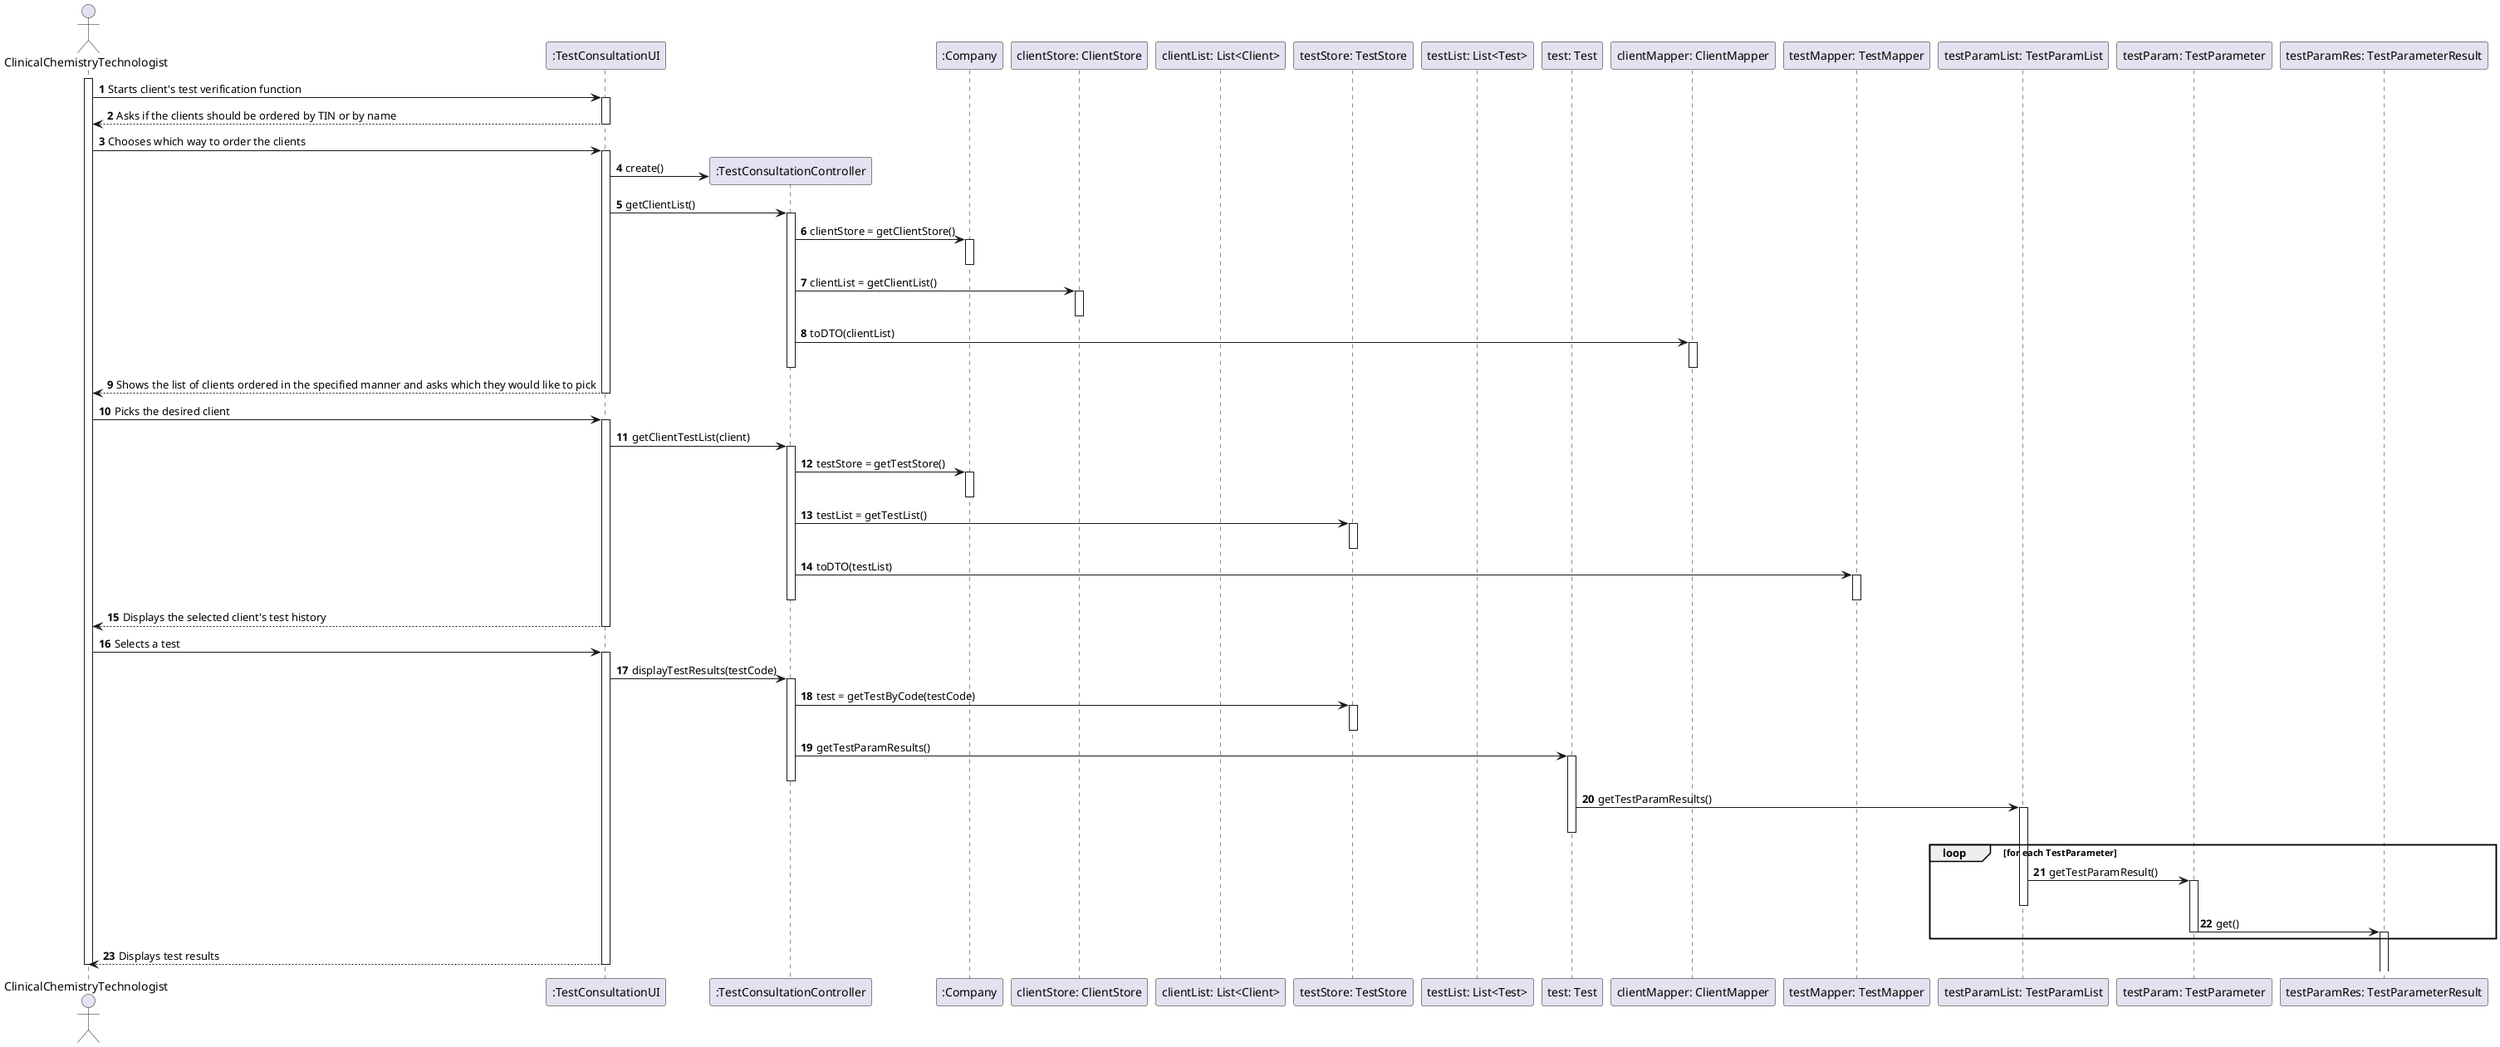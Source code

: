 @startuml
'https://plantuml.com/sequence-diagram

autonumber

actor ClinicalChemistryTechnologist as CCT
participant ":TestConsultationUI" as UI
participant ":TestConsultationController" as CTRL
participant ":Company" as CMP
participant "clientStore: ClientStore" as CLTSTR
participant "clientList: List<Client>" as LST
participant "testStore: TestStore" as TSTSTR
participant "testList: List<Test>" as TSTLST
participant "test: Test" as TST
participant "clientMapper: ClientMapper" as CLTMAP
participant "testMapper: TestMapper" as TSTMAP
participant "testParamList: TestParamList" as LTSTPARAM
participant "testParam: TestParameter" as TSTPARAM
participant "testParamRes: TestParameterResult" as TSTPARAMRES

activate CCT
CCT -> UI: Starts client's test verification function
activate UI
UI --> CCT: Asks if the clients should be ordered by TIN or by name
deactivate UI
CCT -> UI: Chooses which way to order the clients
activate UI

create CTRL
UI -> CTRL: create()

UI -> CTRL: getClientList()
activate CTRL

CTRL -> CMP: clientStore = getClientStore()
activate CMP
deactivate CMP

CTRL -> CLTSTR: clientList = getClientList()
activate CLTSTR
deactivate CLTSTR

CTRL -> CLTMAP: toDTO(clientList)
activate CLTMAP
deactivate CLTMAP

deactivate CTRL

UI --> CCT: Shows the list of clients ordered in the specified manner and asks which they would like to pick
deactivate UI

CCT -> UI: Picks the desired client
activate UI

UI -> CTRL: getClientTestList(client)
activate CTRL

CTRL -> CMP: testStore = getTestStore()
activate CMP
deactivate CMP

CTRL -> TSTSTR: testList = getTestList()
activate TSTSTR
deactivate TSTSTR

CTRL -> TSTMAP: toDTO(testList)
activate TSTMAP
deactivate TSTMAP
deactivate CTRL

UI --> CCT: Displays the selected client's test history
deactivate UI

CCT -> UI : Selects a test
activate UI

UI -> CTRL : displayTestResults(testCode)
activate CTRL

CTRL -> TSTSTR : test = getTestByCode(testCode)
activate TSTSTR
deactivate TSTSTR

CTRL -> TST : getTestParamResults()
activate TST
deactivate CTRL

TST -> LTSTPARAM : getTestParamResults()
activate LTSTPARAM
deactivate TST

loop for each TestParameter

LTSTPARAM -> TSTPARAM : getTestParamResult()
activate TSTPARAM
deactivate LTSTPARAM

TSTPARAM -> TSTPARAMRES : get()
deactivate TSTPARAM
activate TSTPARAMRES
deactivate TSTPARAMRES

end loop

UI --> CCT : Displays test results

deactivate UI
deactivate CCT
@enduml